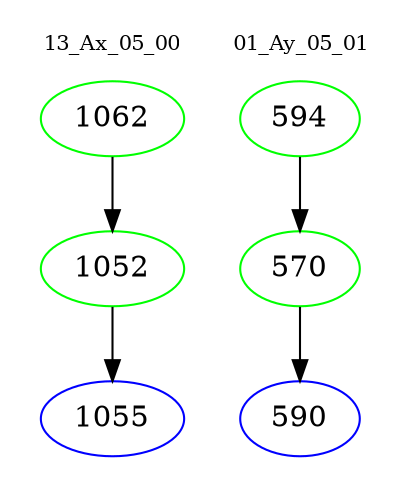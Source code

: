 digraph{
subgraph cluster_0 {
color = white
label = "13_Ax_05_00";
fontsize=10;
T0_1062 [label="1062", color="green"]
T0_1062 -> T0_1052 [color="black"]
T0_1052 [label="1052", color="green"]
T0_1052 -> T0_1055 [color="black"]
T0_1055 [label="1055", color="blue"]
}
subgraph cluster_1 {
color = white
label = "01_Ay_05_01";
fontsize=10;
T1_594 [label="594", color="green"]
T1_594 -> T1_570 [color="black"]
T1_570 [label="570", color="green"]
T1_570 -> T1_590 [color="black"]
T1_590 [label="590", color="blue"]
}
}

